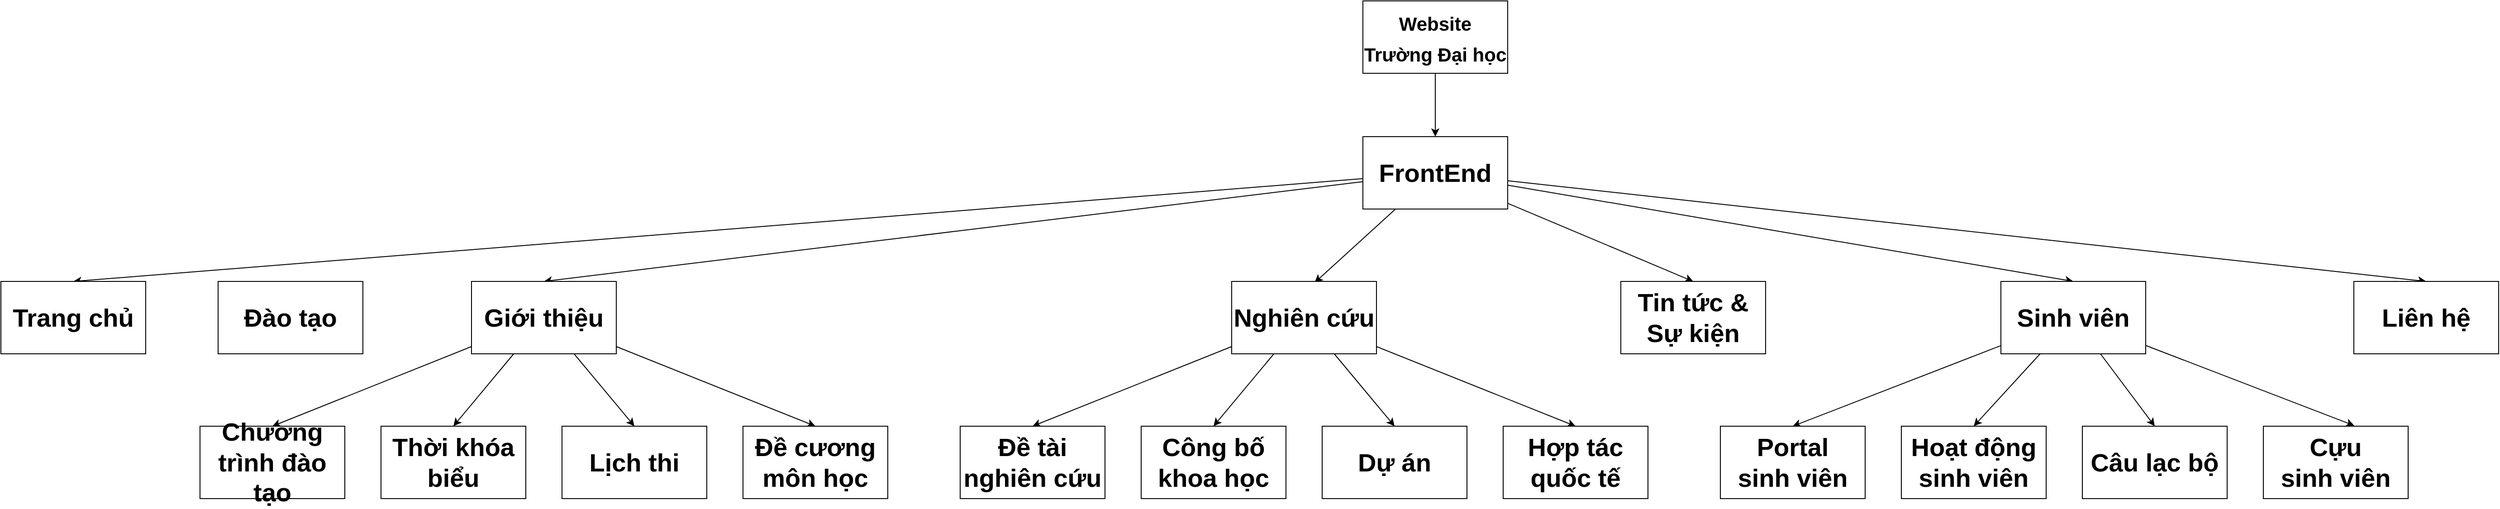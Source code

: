 <mxfile>
    <diagram id="7oNqLGNNsP6F4T7zOrMc" name="Page-1">
        <mxGraphModel dx="4970" dy="2673" grid="1" gridSize="10" guides="1" tooltips="1" connect="1" arrows="1" fold="1" page="1" pageScale="1" pageWidth="850" pageHeight="1100" math="0" shadow="0">
            <root>
                <mxCell id="0"/>
                <mxCell id="1" parent="0"/>
                <mxCell id="4" style="edgeStyle=none;html=1;entryX=0.5;entryY=0;entryDx=0;entryDy=0;fontSize=28;fontStyle=1" parent="1" source="3" target="5" edge="1">
                    <mxGeometry relative="1" as="geometry">
                        <mxPoint x="-440" y="160" as="targetPoint"/>
                    </mxGeometry>
                </mxCell>
                <mxCell id="3" value="&lt;font style=&quot;font-size: 21px;&quot;&gt;Website Trường Đại học&lt;/font&gt;" style="rounded=0;whiteSpace=wrap;html=1;fontSize=28;fontStyle=1" parent="1" vertex="1">
                    <mxGeometry x="345" y="10" width="160" height="80" as="geometry"/>
                </mxCell>
                <mxCell id="6" style="edgeStyle=none;html=1;fontSize=28;fontStyle=1" parent="1" source="5" edge="1">
                    <mxGeometry relative="1" as="geometry">
                        <mxPoint x="-1080" y="320" as="targetPoint"/>
                    </mxGeometry>
                </mxCell>
                <mxCell id="42" style="edgeStyle=none;html=1;entryX=0.5;entryY=0;entryDx=0;entryDy=0;fontSize=28;fontStyle=1" parent="1" source="5" target="17" edge="1">
                    <mxGeometry relative="1" as="geometry"/>
                </mxCell>
                <mxCell id="43" style="edgeStyle=none;html=1;entryX=0.573;entryY=0.017;entryDx=0;entryDy=0;entryPerimeter=0;fontSize=28;fontStyle=1" parent="1" source="5" target="28" edge="1">
                    <mxGeometry relative="1" as="geometry"/>
                </mxCell>
                <mxCell id="44" style="edgeStyle=none;html=1;entryX=0.5;entryY=0;entryDx=0;entryDy=0;fontSize=28;fontStyle=1" parent="1" source="5" target="35" edge="1">
                    <mxGeometry relative="1" as="geometry"/>
                </mxCell>
                <mxCell id="52" style="edgeStyle=none;html=1;entryX=0.5;entryY=0;entryDx=0;entryDy=0;fontSize=28;fontStyle=1" edge="1" parent="1" source="5" target="50">
                    <mxGeometry relative="1" as="geometry"/>
                </mxCell>
                <mxCell id="53" style="edgeStyle=none;html=1;entryX=0.5;entryY=0;entryDx=0;entryDy=0;fontSize=28;fontStyle=1" edge="1" parent="1" source="5" target="48">
                    <mxGeometry relative="1" as="geometry"/>
                </mxCell>
                <mxCell id="5" value="FrontEnd" style="rounded=0;whiteSpace=wrap;html=1;fontSize=28;fontStyle=1" parent="1" vertex="1">
                    <mxGeometry x="345" y="160" width="160" height="80" as="geometry"/>
                </mxCell>
                <mxCell id="7" value="Trang chủ" style="rounded=0;whiteSpace=wrap;html=1;fontSize=28;fontStyle=1" parent="1" vertex="1">
                    <mxGeometry x="-1160" y="320" width="160" height="80" as="geometry"/>
                </mxCell>
                <mxCell id="14" style="edgeStyle=none;html=1;entryX=0.5;entryY=0;entryDx=0;entryDy=0;fontSize=28;fontStyle=1" parent="1" source="17" target="18" edge="1">
                    <mxGeometry relative="1" as="geometry">
                        <mxPoint x="-660" y="470" as="targetPoint"/>
                    </mxGeometry>
                </mxCell>
                <mxCell id="15" style="edgeStyle=none;html=1;entryX=0.5;entryY=0;entryDx=0;entryDy=0;fontSize=28;fontStyle=1" parent="1" source="17" target="19" edge="1">
                    <mxGeometry relative="1" as="geometry">
                        <mxPoint x="-510" y="480" as="targetPoint"/>
                    </mxGeometry>
                </mxCell>
                <mxCell id="16" style="edgeStyle=none;html=1;entryX=0.5;entryY=0;entryDx=0;entryDy=0;fontSize=28;fontStyle=1" parent="1" source="17" target="20" edge="1">
                    <mxGeometry relative="1" as="geometry">
                        <mxPoint x="-260" y="480" as="targetPoint"/>
                    </mxGeometry>
                </mxCell>
                <mxCell id="39" style="edgeStyle=none;html=1;entryX=0.5;entryY=0;entryDx=0;entryDy=0;fontSize=28;fontStyle=1" parent="1" source="17" target="21" edge="1">
                    <mxGeometry relative="1" as="geometry"/>
                </mxCell>
                <mxCell id="17" value="Giới thiệu" style="rounded=0;whiteSpace=wrap;html=1;fontSize=28;fontStyle=1" parent="1" vertex="1">
                    <mxGeometry x="-640" y="320" width="160" height="80" as="geometry"/>
                </mxCell>
                <mxCell id="18" value="Chương trình đào tạo" style="rounded=0;whiteSpace=wrap;html=1;fontSize=28;fontStyle=1" parent="1" vertex="1">
                    <mxGeometry x="-940" y="480" width="160" height="80" as="geometry"/>
                </mxCell>
                <mxCell id="19" value="Thời khóa biểu" style="rounded=0;whiteSpace=wrap;html=1;fontSize=28;fontStyle=1" parent="1" vertex="1">
                    <mxGeometry x="-740" y="480" width="160" height="80" as="geometry"/>
                </mxCell>
                <mxCell id="20" value="Lịch thi" style="rounded=0;whiteSpace=wrap;html=1;fontSize=28;fontStyle=1" parent="1" vertex="1">
                    <mxGeometry x="-540" y="480" width="160" height="80" as="geometry"/>
                </mxCell>
                <mxCell id="21" value="Đề cương &lt;br style=&quot;font-size: 28px;&quot;&gt;môn học" style="rounded=0;whiteSpace=wrap;html=1;fontSize=28;fontStyle=1" parent="1" vertex="1">
                    <mxGeometry x="-340" y="480" width="160" height="80" as="geometry"/>
                </mxCell>
                <mxCell id="25" style="edgeStyle=none;html=1;entryX=0.5;entryY=0;entryDx=0;entryDy=0;fontSize=28;fontStyle=1" parent="1" source="28" target="29" edge="1">
                    <mxGeometry relative="1" as="geometry">
                        <mxPoint x="20" y="470" as="targetPoint"/>
                    </mxGeometry>
                </mxCell>
                <mxCell id="26" style="edgeStyle=none;html=1;entryX=0.5;entryY=0;entryDx=0;entryDy=0;fontSize=28;fontStyle=1" parent="1" source="28" target="30" edge="1">
                    <mxGeometry relative="1" as="geometry">
                        <mxPoint x="170" y="480" as="targetPoint"/>
                    </mxGeometry>
                </mxCell>
                <mxCell id="27" style="edgeStyle=none;html=1;entryX=0.5;entryY=0;entryDx=0;entryDy=0;fontSize=28;fontStyle=1" parent="1" source="28" target="46" edge="1">
                    <mxGeometry relative="1" as="geometry">
                        <mxPoint x="440" y="480.0" as="targetPoint"/>
                    </mxGeometry>
                </mxCell>
                <mxCell id="47" style="edgeStyle=none;html=1;entryX=0.5;entryY=0;entryDx=0;entryDy=0;fontSize=28;fontStyle=1" edge="1" parent="1" source="28" target="31">
                    <mxGeometry relative="1" as="geometry"/>
                </mxCell>
                <mxCell id="28" value="Nghiên cứu" style="rounded=0;whiteSpace=wrap;html=1;fontSize=28;fontStyle=1" parent="1" vertex="1">
                    <mxGeometry x="200" y="320" width="160" height="80" as="geometry"/>
                </mxCell>
                <mxCell id="29" value="Đề tài &lt;br style=&quot;font-size: 28px;&quot;&gt;nghiên cứu" style="rounded=0;whiteSpace=wrap;html=1;fontSize=28;fontStyle=1" parent="1" vertex="1">
                    <mxGeometry x="-100" y="480" width="160" height="80" as="geometry"/>
                </mxCell>
                <mxCell id="30" value="Công bố &lt;br style=&quot;font-size: 28px;&quot;&gt;khoa học" style="rounded=0;whiteSpace=wrap;html=1;fontSize=28;fontStyle=1" parent="1" vertex="1">
                    <mxGeometry x="100" y="480" width="160" height="80" as="geometry"/>
                </mxCell>
                <mxCell id="31" value="Hợp tác &lt;br style=&quot;font-size: 28px;&quot;&gt;quốc tế" style="rounded=0;whiteSpace=wrap;html=1;fontSize=28;fontStyle=1" parent="1" vertex="1">
                    <mxGeometry x="500" y="480" width="160" height="80" as="geometry"/>
                </mxCell>
                <mxCell id="32" style="edgeStyle=none;html=1;entryX=0.5;entryY=0;entryDx=0;entryDy=0;fontSize=28;fontStyle=1" parent="1" source="35" target="36" edge="1">
                    <mxGeometry relative="1" as="geometry">
                        <mxPoint x="910" y="470" as="targetPoint"/>
                    </mxGeometry>
                </mxCell>
                <mxCell id="33" style="edgeStyle=none;html=1;entryX=0.5;entryY=0;entryDx=0;entryDy=0;fontSize=28;fontStyle=1" parent="1" source="35" target="37" edge="1">
                    <mxGeometry relative="1" as="geometry">
                        <mxPoint x="1060" y="480" as="targetPoint"/>
                    </mxGeometry>
                </mxCell>
                <mxCell id="34" style="edgeStyle=none;html=1;fontSize=28;entryX=0.5;entryY=0;entryDx=0;entryDy=0;fontStyle=1" parent="1" source="35" edge="1" target="38">
                    <mxGeometry relative="1" as="geometry">
                        <mxPoint x="1310" y="480" as="targetPoint"/>
                    </mxGeometry>
                </mxCell>
                <mxCell id="51" style="edgeStyle=none;html=1;entryX=0.628;entryY=-0.008;entryDx=0;entryDy=0;entryPerimeter=0;fontSize=28;fontStyle=1" edge="1" parent="1" source="35" target="49">
                    <mxGeometry relative="1" as="geometry"/>
                </mxCell>
                <mxCell id="35" value="Sinh viên" style="rounded=0;whiteSpace=wrap;html=1;fontSize=28;fontStyle=1" parent="1" vertex="1">
                    <mxGeometry x="1050" y="320" width="160" height="80" as="geometry"/>
                </mxCell>
                <mxCell id="36" value="Portal &lt;br style=&quot;font-size: 28px;&quot;&gt;sinh viên" style="rounded=0;whiteSpace=wrap;html=1;fontSize=28;fontStyle=1" parent="1" vertex="1">
                    <mxGeometry x="740" y="480" width="160" height="80" as="geometry"/>
                </mxCell>
                <mxCell id="37" value="Hoạt động &lt;br style=&quot;font-size: 28px;&quot;&gt;sinh viên" style="rounded=0;whiteSpace=wrap;html=1;fontSize=28;fontStyle=1" parent="1" vertex="1">
                    <mxGeometry x="940" y="480" width="160" height="80" as="geometry"/>
                </mxCell>
                <mxCell id="38" value="Câu lạc bộ" style="rounded=0;whiteSpace=wrap;html=1;fontSize=28;fontStyle=1" parent="1" vertex="1">
                    <mxGeometry x="1140" y="480" width="160" height="80" as="geometry"/>
                </mxCell>
                <mxCell id="45" value="Đào tạo" style="rounded=0;whiteSpace=wrap;html=1;fontSize=28;fontStyle=1" vertex="1" parent="1">
                    <mxGeometry x="-920" y="320" width="160" height="80" as="geometry"/>
                </mxCell>
                <mxCell id="46" value="Dự án" style="rounded=0;whiteSpace=wrap;html=1;fontSize=28;fontStyle=1" vertex="1" parent="1">
                    <mxGeometry x="300" y="480" width="160" height="80" as="geometry"/>
                </mxCell>
                <mxCell id="48" value="Tin tức &amp;amp; &lt;br style=&quot;font-size: 28px;&quot;&gt;Sự kiện" style="rounded=0;whiteSpace=wrap;html=1;fontSize=28;fontStyle=1" vertex="1" parent="1">
                    <mxGeometry x="630" y="320" width="160" height="80" as="geometry"/>
                </mxCell>
                <mxCell id="49" value="Cựu &lt;br style=&quot;font-size: 28px;&quot;&gt;sinh viên" style="rounded=0;whiteSpace=wrap;html=1;fontSize=28;fontStyle=1" vertex="1" parent="1">
                    <mxGeometry x="1340" y="480" width="160" height="80" as="geometry"/>
                </mxCell>
                <mxCell id="50" value="Liên hệ" style="rounded=0;whiteSpace=wrap;html=1;fontSize=28;fontStyle=1" vertex="1" parent="1">
                    <mxGeometry x="1440" y="320" width="160" height="80" as="geometry"/>
                </mxCell>
            </root>
        </mxGraphModel>
    </diagram>
</mxfile>